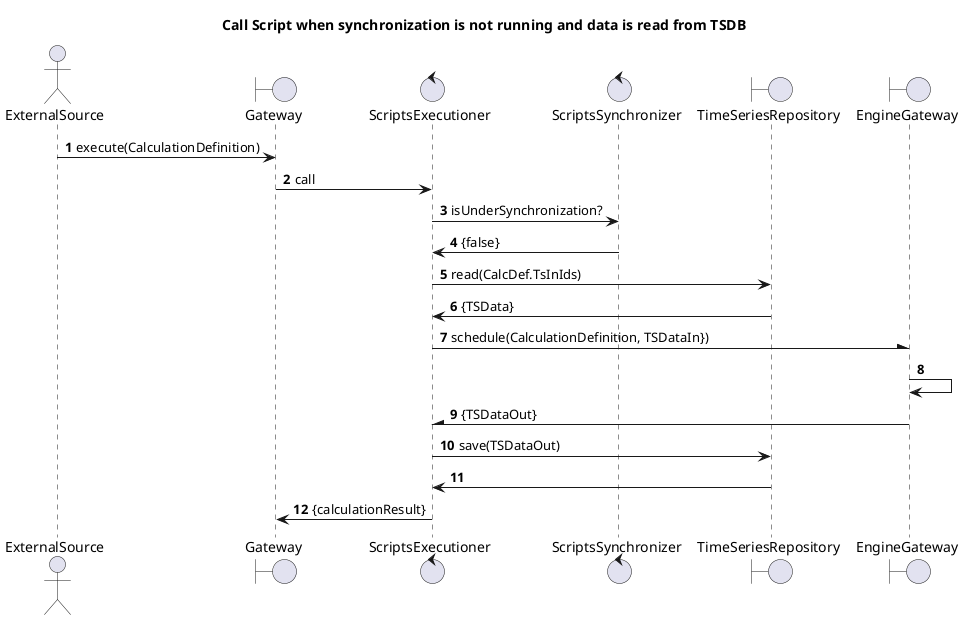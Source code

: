 @startuml

title Call Script when synchronization is not running and data is read from TSDB

actor ExternalSource
boundary Gateway
control ScriptsExecutioner as Executioner
' entity DefinitionValidator as Validator
control ScriptsSynchronizer as Synchronizer
boundary TimeSeriesRepository as TSRepo
boundary EngineGateway as Engine

autonumber
ExternalSource -> Gateway: execute(CalculationDefinition)
Gateway -> Executioner: call
' Executioner -> Validator: validate(CalculationDefinition)
' Validator -> Executioner: true
Executioner -> Synchronizer: isUnderSynchronization?
Synchronizer -> Executioner: {false}
Executioner -> TSRepo: read(CalcDef.TsInIds)
TSRepo -> Executioner: {TSData}
Executioner -\ Engine: schedule(CalculationDefinition, TSDataIn})
Engine -> Engine
Engine -\ Executioner: {TSDataOut}
Executioner -> TSRepo: save(TSDataOut)
TSRepo -> Executioner
Executioner -> Gateway: {calculationResult}

@enduml